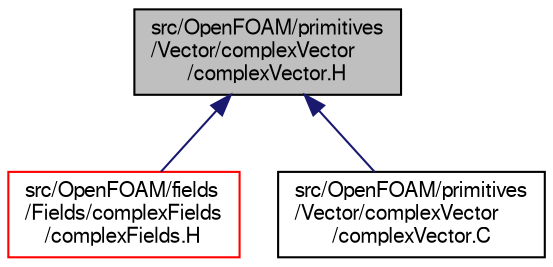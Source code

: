 digraph "src/OpenFOAM/primitives/Vector/complexVector/complexVector.H"
{
  bgcolor="transparent";
  edge [fontname="FreeSans",fontsize="10",labelfontname="FreeSans",labelfontsize="10"];
  node [fontname="FreeSans",fontsize="10",shape=record];
  Node49 [label="src/OpenFOAM/primitives\l/Vector/complexVector\l/complexVector.H",height=0.2,width=0.4,color="black", fillcolor="grey75", style="filled", fontcolor="black"];
  Node49 -> Node50 [dir="back",color="midnightblue",fontsize="10",style="solid",fontname="FreeSans"];
  Node50 [label="src/OpenFOAM/fields\l/Fields/complexFields\l/complexFields.H",height=0.2,width=0.4,color="red",URL="$a09539.html"];
  Node49 -> Node61 [dir="back",color="midnightblue",fontsize="10",style="solid",fontname="FreeSans"];
  Node61 [label="src/OpenFOAM/primitives\l/Vector/complexVector\l/complexVector.C",height=0.2,width=0.4,color="black",URL="$a12794.html",tooltip="Vector of complex numbers. "];
}
